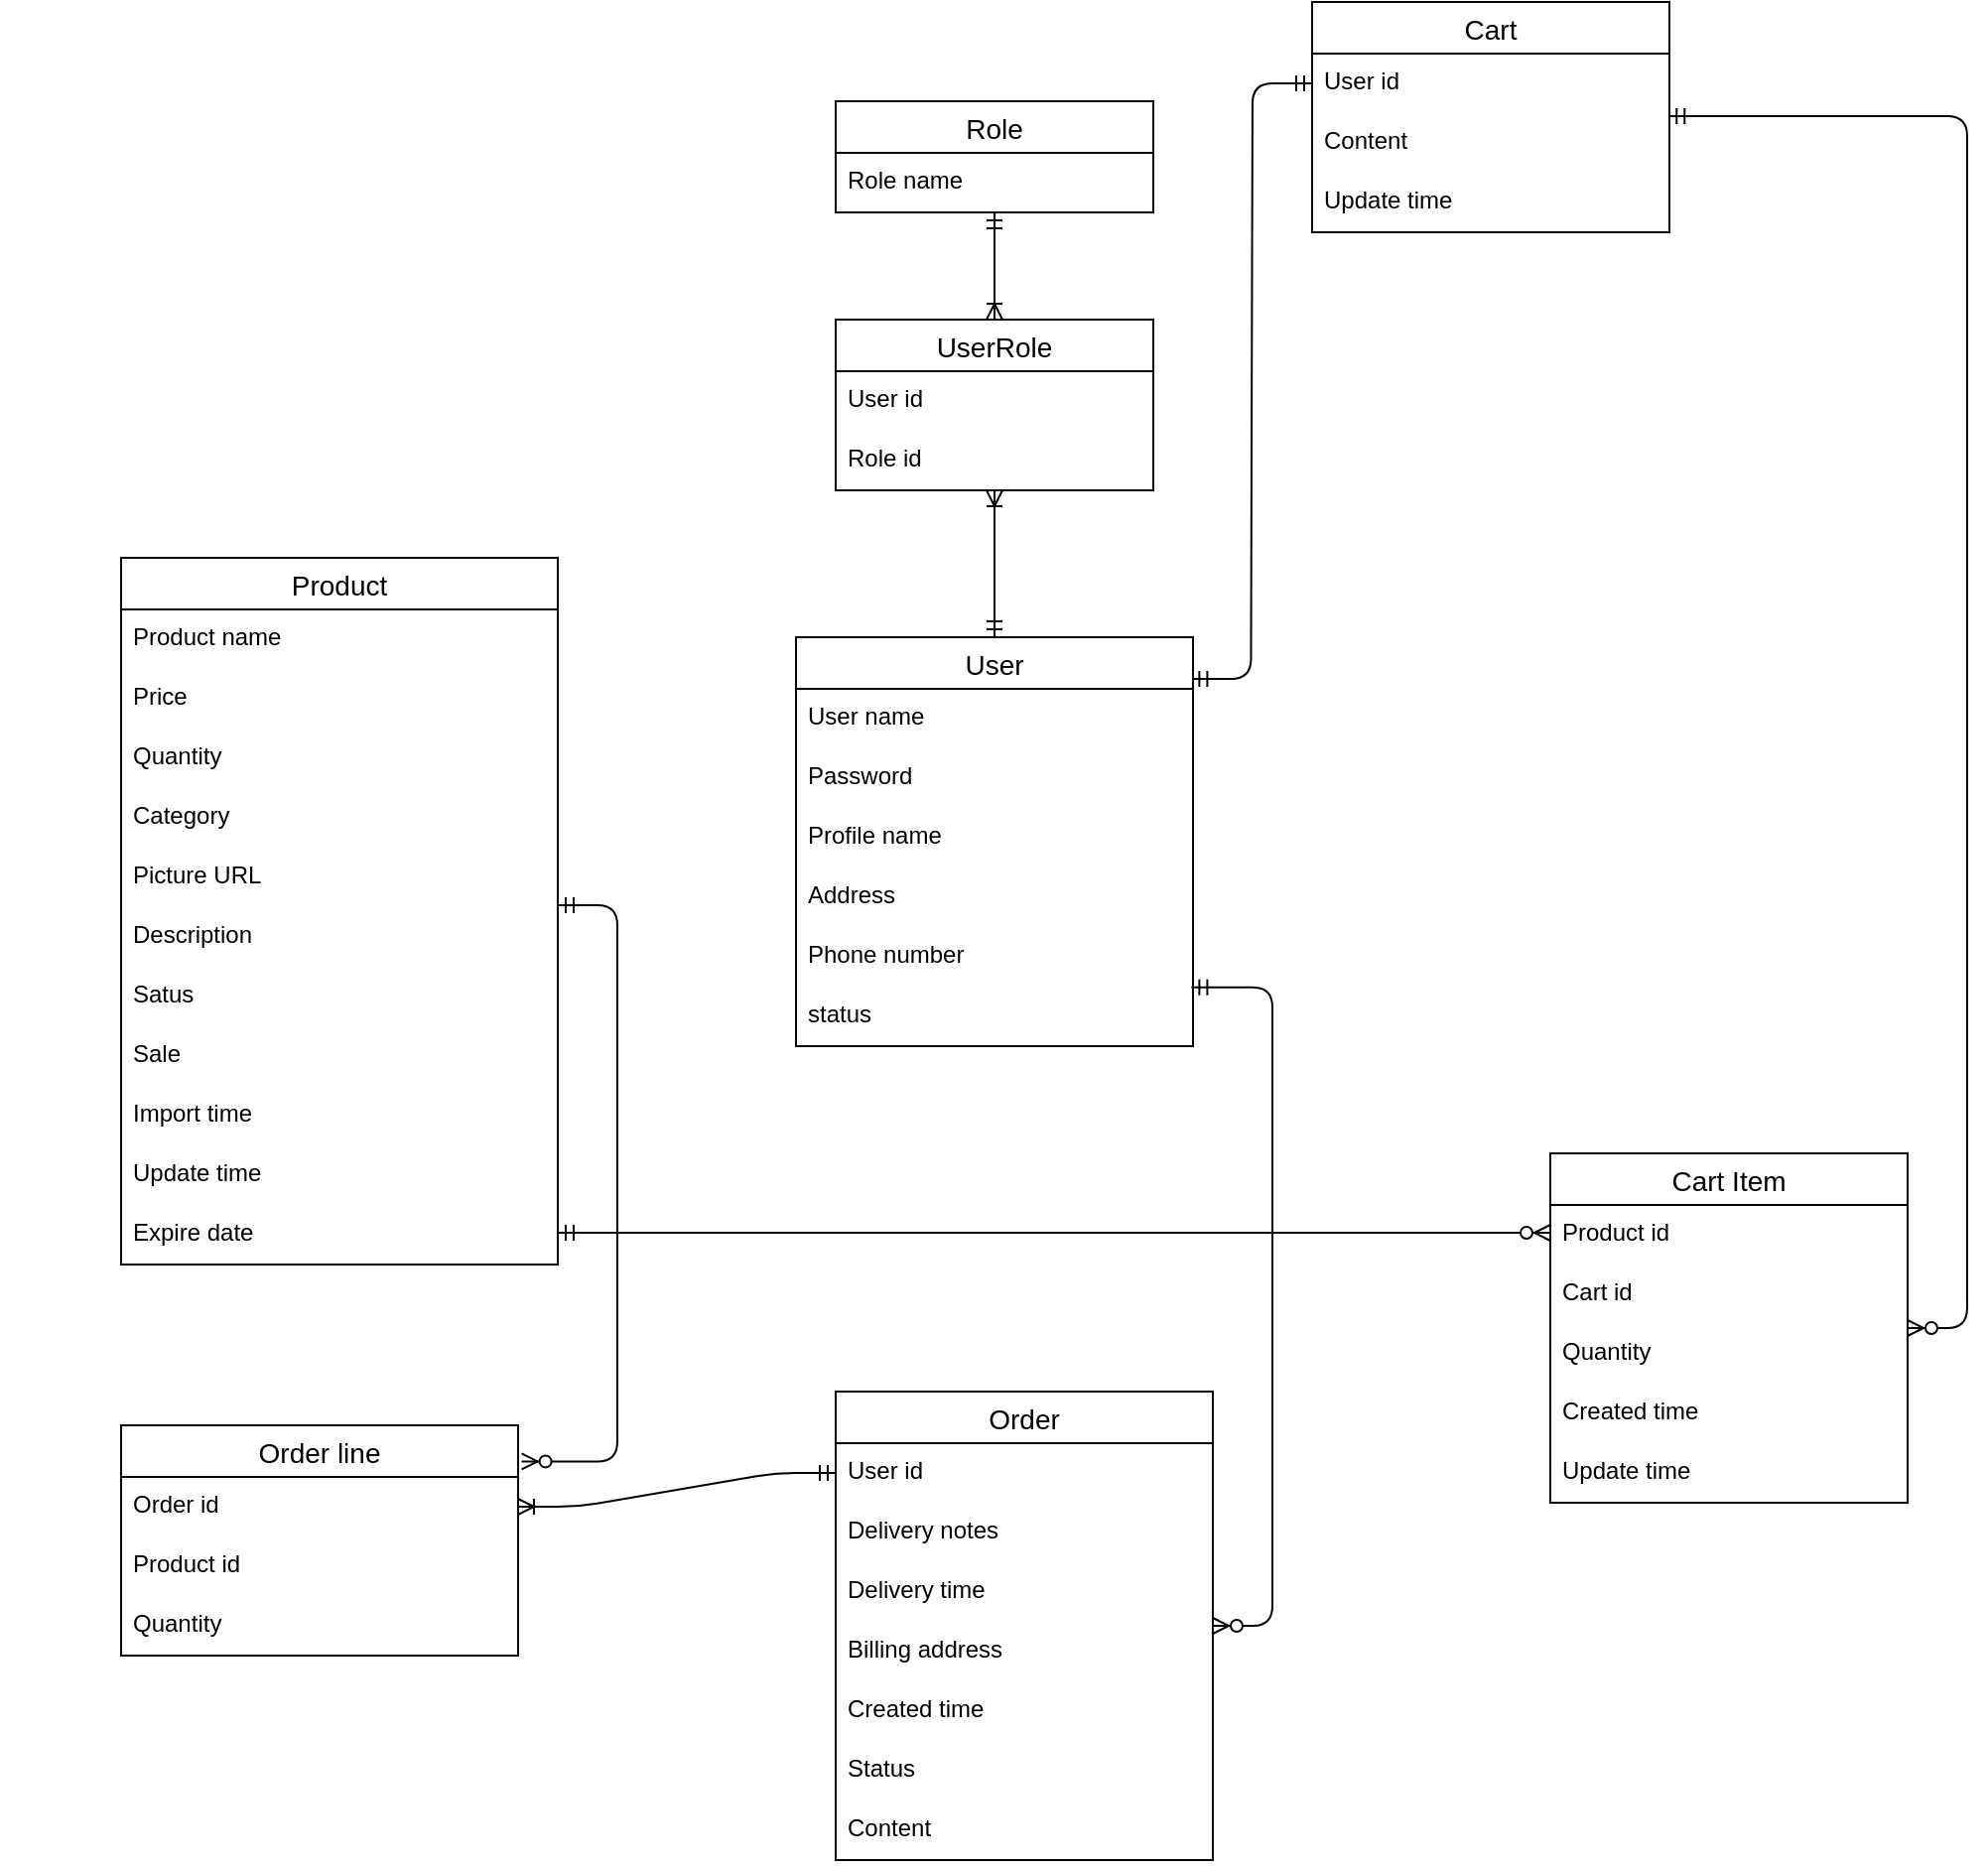 <mxfile version="14.5.8" type="github"><diagram id="0-J5RG3UYTVKZQoFmTak" name="Page-1"><mxGraphModel dx="1826" dy="781" grid="1" gridSize="10" guides="1" tooltips="1" connect="1" arrows="1" fold="1" page="1" pageScale="1" pageWidth="850" pageHeight="1100" math="0" shadow="0"><root><mxCell id="0"/><mxCell id="1" parent="0"/><mxCell id="uGrmN0lt_vAjJPZEbHZI-40" value="" style="shape=partialRectangle;collapsible=0;dropTarget=0;pointerEvents=0;fillColor=none;top=0;left=0;bottom=0;right=0;points=[[0,0.5],[1,0.5]];portConstraint=eastwest;" parent="1" vertex="1"><mxGeometry x="140" y="720" width="200" height="30" as="geometry"/></mxCell><mxCell id="uGrmN0lt_vAjJPZEbHZI-100" value="" style="edgeStyle=entityRelationEdgeStyle;fontSize=12;html=1;endArrow=ERzeroToMany;startArrow=ERmandOne;exitX=0.996;exitY=0.012;exitDx=0;exitDy=0;exitPerimeter=0;" parent="1" source="0d132-3uZDR2XtxL9Dnw-40" target="0d132-3uZDR2XtxL9Dnw-69" edge="1"><mxGeometry width="100" height="100" relative="1" as="geometry"><mxPoint x="743.6" y="600.18" as="sourcePoint"/><mxPoint x="830" y="920" as="targetPoint"/></mxGeometry></mxCell><mxCell id="uGrmN0lt_vAjJPZEbHZI-101" value="" style="edgeStyle=entityRelationEdgeStyle;fontSize=12;html=1;endArrow=ERmandOne;startArrow=ERmandOne;exitX=0.996;exitY=0.102;exitDx=0;exitDy=0;exitPerimeter=0;entryX=0;entryY=0.5;entryDx=0;entryDy=0;" parent="1" source="0d132-3uZDR2XtxL9Dnw-13" target="0d132-3uZDR2XtxL9Dnw-10" edge="1"><mxGeometry width="100" height="100" relative="1" as="geometry"><mxPoint x="742" y="442.5" as="sourcePoint"/><mxPoint x="807.84" y="146.8" as="targetPoint"/></mxGeometry></mxCell><mxCell id="uGrmN0lt_vAjJPZEbHZI-102" value="" style="edgeStyle=entityRelationEdgeStyle;fontSize=12;html=1;endArrow=ERzeroToMany;startArrow=ERmandOne;exitX=0.998;exitY=1.051;exitDx=0;exitDy=0;exitPerimeter=0;" parent="1" source="0d132-3uZDR2XtxL9Dnw-10" target="0d132-3uZDR2XtxL9Dnw-78" edge="1"><mxGeometry width="100" height="100" relative="1" as="geometry"><mxPoint x="993.6" y="151.76" as="sourcePoint"/><mxPoint x="1230" y="680" as="targetPoint"/></mxGeometry></mxCell><mxCell id="uGrmN0lt_vAjJPZEbHZI-103" value="" style="edgeStyle=entityRelationEdgeStyle;fontSize=12;html=1;endArrow=ERoneToMany;startArrow=ERmandOne;entryX=1;entryY=0.5;entryDx=0;entryDy=0;exitX=0;exitY=0.5;exitDx=0;exitDy=0;" parent="1" source="0d132-3uZDR2XtxL9Dnw-70" target="0d132-3uZDR2XtxL9Dnw-66" edge="1"><mxGeometry width="100" height="100" relative="1" as="geometry"><mxPoint x="570.38" y="818.36" as="sourcePoint"/><mxPoint x="380" y="850" as="targetPoint"/></mxGeometry></mxCell><mxCell id="uGrmN0lt_vAjJPZEbHZI-104" value="" style="edgeStyle=entityRelationEdgeStyle;fontSize=12;html=1;endArrow=ERzeroToMany;startArrow=ERmandOne;entryX=1.009;entryY=0.157;entryDx=0;entryDy=0;entryPerimeter=0;" parent="1" target="0d132-3uZDR2XtxL9Dnw-65" edge="1"><mxGeometry width="100" height="100" relative="1" as="geometry"><mxPoint x="420" y="555" as="sourcePoint"/><mxPoint x="380.36" y="827.44" as="targetPoint"/></mxGeometry></mxCell><mxCell id="uGrmN0lt_vAjJPZEbHZI-105" value="" style="edgeStyle=entityRelationEdgeStyle;fontSize=12;html=1;endArrow=ERzeroToMany;startArrow=ERmandOne;" parent="1" edge="1"><mxGeometry width="100" height="100" relative="1" as="geometry"><mxPoint x="420" y="720" as="sourcePoint"/><mxPoint x="920" y="720" as="targetPoint"/></mxGeometry></mxCell><mxCell id="uGrmN0lt_vAjJPZEbHZI-146" value="" style="fontSize=12;html=1;endArrow=ERoneToMany;startArrow=ERmandOne;exitX=0.5;exitY=0;exitDx=0;exitDy=0;" parent="1" target="0d132-3uZDR2XtxL9Dnw-7" edge="1"><mxGeometry width="100" height="100" relative="1" as="geometry"><mxPoint x="640" y="420" as="sourcePoint"/><mxPoint x="640" y="350" as="targetPoint"/></mxGeometry></mxCell><mxCell id="uGrmN0lt_vAjJPZEbHZI-147" value="" style="fontSize=12;html=1;endArrow=ERoneToMany;startArrow=ERmandOne;" parent="1" source="0d132-3uZDR2XtxL9Dnw-2" target="0d132-3uZDR2XtxL9Dnw-5" edge="1"><mxGeometry width="100" height="100" relative="1" as="geometry"><mxPoint x="640" y="210" as="sourcePoint"/><mxPoint x="640" y="260" as="targetPoint"/></mxGeometry></mxCell><mxCell id="0d132-3uZDR2XtxL9Dnw-1" value="Role" style="swimlane;fontStyle=0;childLayout=stackLayout;horizontal=1;startSize=26;horizontalStack=0;resizeParent=1;resizeParentMax=0;resizeLast=0;collapsible=1;marginBottom=0;align=center;fontSize=14;" parent="1" vertex="1"><mxGeometry x="560" y="150" width="160" height="56" as="geometry"/></mxCell><mxCell id="0d132-3uZDR2XtxL9Dnw-2" value="Role name" style="text;strokeColor=none;fillColor=none;spacingLeft=4;spacingRight=4;overflow=hidden;rotatable=0;points=[[0,0.5],[1,0.5]];portConstraint=eastwest;fontSize=12;" parent="0d132-3uZDR2XtxL9Dnw-1" vertex="1"><mxGeometry y="26" width="160" height="30" as="geometry"/></mxCell><mxCell id="0d132-3uZDR2XtxL9Dnw-5" value="UserRole" style="swimlane;fontStyle=0;childLayout=stackLayout;horizontal=1;startSize=26;horizontalStack=0;resizeParent=1;resizeParentMax=0;resizeLast=0;collapsible=1;marginBottom=0;align=center;fontSize=14;" parent="1" vertex="1"><mxGeometry x="560" y="260" width="160" height="86" as="geometry"/></mxCell><mxCell id="0d132-3uZDR2XtxL9Dnw-6" value="User id" style="text;strokeColor=none;fillColor=none;spacingLeft=4;spacingRight=4;overflow=hidden;rotatable=0;points=[[0,0.5],[1,0.5]];portConstraint=eastwest;fontSize=12;" parent="0d132-3uZDR2XtxL9Dnw-5" vertex="1"><mxGeometry y="26" width="160" height="30" as="geometry"/></mxCell><mxCell id="0d132-3uZDR2XtxL9Dnw-7" value="Role id" style="text;strokeColor=none;fillColor=none;spacingLeft=4;spacingRight=4;overflow=hidden;rotatable=0;points=[[0,0.5],[1,0.5]];portConstraint=eastwest;fontSize=12;" parent="0d132-3uZDR2XtxL9Dnw-5" vertex="1"><mxGeometry y="56" width="160" height="30" as="geometry"/></mxCell><mxCell id="0d132-3uZDR2XtxL9Dnw-9" value="Cart" style="swimlane;fontStyle=0;childLayout=stackLayout;horizontal=1;startSize=26;horizontalStack=0;resizeParent=1;resizeParentMax=0;resizeLast=0;collapsible=1;marginBottom=0;align=center;fontSize=14;" parent="1" vertex="1"><mxGeometry x="800" y="100" width="180" height="116" as="geometry"/></mxCell><mxCell id="0d132-3uZDR2XtxL9Dnw-10" value="User id" style="text;strokeColor=none;fillColor=none;spacingLeft=4;spacingRight=4;overflow=hidden;rotatable=0;points=[[0,0.5],[1,0.5]];portConstraint=eastwest;fontSize=12;" parent="0d132-3uZDR2XtxL9Dnw-9" vertex="1"><mxGeometry y="26" width="180" height="30" as="geometry"/></mxCell><mxCell id="0d132-3uZDR2XtxL9Dnw-11" value="Content" style="text;strokeColor=none;fillColor=none;spacingLeft=4;spacingRight=4;overflow=hidden;rotatable=0;points=[[0,0.5],[1,0.5]];portConstraint=eastwest;fontSize=12;" parent="0d132-3uZDR2XtxL9Dnw-9" vertex="1"><mxGeometry y="56" width="180" height="30" as="geometry"/></mxCell><mxCell id="0d132-3uZDR2XtxL9Dnw-12" value="Update time" style="text;strokeColor=none;fillColor=none;spacingLeft=4;spacingRight=4;overflow=hidden;rotatable=0;points=[[0,0.5],[1,0.5]];portConstraint=eastwest;fontSize=12;" parent="0d132-3uZDR2XtxL9Dnw-9" vertex="1"><mxGeometry y="86" width="180" height="30" as="geometry"/></mxCell><mxCell id="0d132-3uZDR2XtxL9Dnw-13" value="User" style="swimlane;fontStyle=0;childLayout=stackLayout;horizontal=1;startSize=26;horizontalStack=0;resizeParent=1;resizeParentMax=0;resizeLast=0;collapsible=1;marginBottom=0;align=center;fontSize=14;" parent="1" vertex="1"><mxGeometry x="540" y="420" width="200" height="206" as="geometry"/></mxCell><mxCell id="0d132-3uZDR2XtxL9Dnw-14" value="User name" style="text;strokeColor=none;fillColor=none;spacingLeft=4;spacingRight=4;overflow=hidden;rotatable=0;points=[[0,0.5],[1,0.5]];portConstraint=eastwest;fontSize=12;" parent="0d132-3uZDR2XtxL9Dnw-13" vertex="1"><mxGeometry y="26" width="200" height="30" as="geometry"/></mxCell><mxCell id="0d132-3uZDR2XtxL9Dnw-15" value="Password" style="text;strokeColor=none;fillColor=none;spacingLeft=4;spacingRight=4;overflow=hidden;rotatable=0;points=[[0,0.5],[1,0.5]];portConstraint=eastwest;fontSize=12;" parent="0d132-3uZDR2XtxL9Dnw-13" vertex="1"><mxGeometry y="56" width="200" height="30" as="geometry"/></mxCell><mxCell id="0d132-3uZDR2XtxL9Dnw-39" value="Profile name" style="text;strokeColor=none;fillColor=none;spacingLeft=4;spacingRight=4;overflow=hidden;rotatable=0;points=[[0,0.5],[1,0.5]];portConstraint=eastwest;fontSize=12;" parent="0d132-3uZDR2XtxL9Dnw-13" vertex="1"><mxGeometry y="86" width="200" height="30" as="geometry"/></mxCell><mxCell id="0d132-3uZDR2XtxL9Dnw-42" value="Address" style="text;strokeColor=none;fillColor=none;spacingLeft=4;spacingRight=4;overflow=hidden;rotatable=0;points=[[0,0.5],[1,0.5]];portConstraint=eastwest;fontSize=12;" parent="0d132-3uZDR2XtxL9Dnw-13" vertex="1"><mxGeometry y="116" width="200" height="30" as="geometry"/></mxCell><mxCell id="0d132-3uZDR2XtxL9Dnw-41" value="Phone number" style="text;strokeColor=none;fillColor=none;spacingLeft=4;spacingRight=4;overflow=hidden;rotatable=0;points=[[0,0.5],[1,0.5]];portConstraint=eastwest;fontSize=12;" parent="0d132-3uZDR2XtxL9Dnw-13" vertex="1"><mxGeometry y="146" width="200" height="30" as="geometry"/></mxCell><mxCell id="0d132-3uZDR2XtxL9Dnw-40" value="status" style="text;strokeColor=none;fillColor=none;spacingLeft=4;spacingRight=4;overflow=hidden;rotatable=0;points=[[0,0.5],[1,0.5]];portConstraint=eastwest;fontSize=12;" parent="0d132-3uZDR2XtxL9Dnw-13" vertex="1"><mxGeometry y="176" width="200" height="30" as="geometry"/></mxCell><mxCell id="0d132-3uZDR2XtxL9Dnw-43" value="Product" style="swimlane;fontStyle=0;childLayout=stackLayout;horizontal=1;startSize=26;horizontalStack=0;resizeParent=1;resizeParentMax=0;resizeLast=0;collapsible=1;marginBottom=0;align=center;fontSize=14;" parent="1" vertex="1"><mxGeometry x="200" y="380" width="220" height="356" as="geometry"/></mxCell><mxCell id="0d132-3uZDR2XtxL9Dnw-44" value="Product name" style="text;strokeColor=none;fillColor=none;spacingLeft=4;spacingRight=4;overflow=hidden;rotatable=0;points=[[0,0.5],[1,0.5]];portConstraint=eastwest;fontSize=12;" parent="0d132-3uZDR2XtxL9Dnw-43" vertex="1"><mxGeometry y="26" width="220" height="30" as="geometry"/></mxCell><mxCell id="0d132-3uZDR2XtxL9Dnw-56" value="Price" style="text;strokeColor=none;fillColor=none;spacingLeft=4;spacingRight=4;overflow=hidden;rotatable=0;points=[[0,0.5],[1,0.5]];portConstraint=eastwest;fontSize=12;" parent="0d132-3uZDR2XtxL9Dnw-43" vertex="1"><mxGeometry y="56" width="220" height="30" as="geometry"/></mxCell><mxCell id="0d132-3uZDR2XtxL9Dnw-58" value="Quantity" style="text;strokeColor=none;fillColor=none;spacingLeft=4;spacingRight=4;overflow=hidden;rotatable=0;points=[[0,0.5],[1,0.5]];portConstraint=eastwest;fontSize=12;" parent="0d132-3uZDR2XtxL9Dnw-43" vertex="1"><mxGeometry y="86" width="220" height="30" as="geometry"/></mxCell><mxCell id="0d132-3uZDR2XtxL9Dnw-60" value="Category" style="text;strokeColor=none;fillColor=none;spacingLeft=4;spacingRight=4;overflow=hidden;rotatable=0;points=[[0,0.5],[1,0.5]];portConstraint=eastwest;fontSize=12;" parent="0d132-3uZDR2XtxL9Dnw-43" vertex="1"><mxGeometry y="116" width="220" height="30" as="geometry"/></mxCell><mxCell id="0d132-3uZDR2XtxL9Dnw-59" value="Picture URL" style="text;strokeColor=none;fillColor=none;spacingLeft=4;spacingRight=4;overflow=hidden;rotatable=0;points=[[0,0.5],[1,0.5]];portConstraint=eastwest;fontSize=12;" parent="0d132-3uZDR2XtxL9Dnw-43" vertex="1"><mxGeometry y="146" width="220" height="30" as="geometry"/></mxCell><mxCell id="0d132-3uZDR2XtxL9Dnw-57" value="Description" style="text;strokeColor=none;fillColor=none;spacingLeft=4;spacingRight=4;overflow=hidden;rotatable=0;points=[[0,0.5],[1,0.5]];portConstraint=eastwest;fontSize=12;" parent="0d132-3uZDR2XtxL9Dnw-43" vertex="1"><mxGeometry y="176" width="220" height="30" as="geometry"/></mxCell><mxCell id="0d132-3uZDR2XtxL9Dnw-45" value="Satus" style="text;strokeColor=none;fillColor=none;spacingLeft=4;spacingRight=4;overflow=hidden;rotatable=0;points=[[0,0.5],[1,0.5]];portConstraint=eastwest;fontSize=12;" parent="0d132-3uZDR2XtxL9Dnw-43" vertex="1"><mxGeometry y="206" width="220" height="30" as="geometry"/></mxCell><mxCell id="0d132-3uZDR2XtxL9Dnw-61" value="Sale" style="text;strokeColor=none;fillColor=none;spacingLeft=4;spacingRight=4;overflow=hidden;rotatable=0;points=[[0,0.5],[1,0.5]];portConstraint=eastwest;fontSize=12;" parent="0d132-3uZDR2XtxL9Dnw-43" vertex="1"><mxGeometry y="236" width="220" height="30" as="geometry"/></mxCell><mxCell id="0d132-3uZDR2XtxL9Dnw-62" value="Import time" style="text;strokeColor=none;fillColor=none;spacingLeft=4;spacingRight=4;overflow=hidden;rotatable=0;points=[[0,0.5],[1,0.5]];portConstraint=eastwest;fontSize=12;" parent="0d132-3uZDR2XtxL9Dnw-43" vertex="1"><mxGeometry y="266" width="220" height="30" as="geometry"/></mxCell><mxCell id="0d132-3uZDR2XtxL9Dnw-46" value="Update time" style="text;strokeColor=none;fillColor=none;spacingLeft=4;spacingRight=4;overflow=hidden;rotatable=0;points=[[0,0.5],[1,0.5]];portConstraint=eastwest;fontSize=12;" parent="0d132-3uZDR2XtxL9Dnw-43" vertex="1"><mxGeometry y="296" width="220" height="30" as="geometry"/></mxCell><mxCell id="0d132-3uZDR2XtxL9Dnw-64" value="Expire date" style="text;strokeColor=none;fillColor=none;spacingLeft=4;spacingRight=4;overflow=hidden;rotatable=0;points=[[0,0.5],[1,0.5]];portConstraint=eastwest;fontSize=12;" parent="0d132-3uZDR2XtxL9Dnw-43" vertex="1"><mxGeometry y="326" width="220" height="30" as="geometry"/></mxCell><mxCell id="0d132-3uZDR2XtxL9Dnw-65" value="Order line" style="swimlane;fontStyle=0;childLayout=stackLayout;horizontal=1;startSize=26;horizontalStack=0;resizeParent=1;resizeParentMax=0;resizeLast=0;collapsible=1;marginBottom=0;align=center;fontSize=14;" parent="1" vertex="1"><mxGeometry x="200" y="817" width="200" height="116" as="geometry"/></mxCell><mxCell id="0d132-3uZDR2XtxL9Dnw-66" value="Order id" style="text;strokeColor=none;fillColor=none;spacingLeft=4;spacingRight=4;overflow=hidden;rotatable=0;points=[[0,0.5],[1,0.5]];portConstraint=eastwest;fontSize=12;" parent="0d132-3uZDR2XtxL9Dnw-65" vertex="1"><mxGeometry y="26" width="200" height="30" as="geometry"/></mxCell><mxCell id="0d132-3uZDR2XtxL9Dnw-67" value="Product id" style="text;strokeColor=none;fillColor=none;spacingLeft=4;spacingRight=4;overflow=hidden;rotatable=0;points=[[0,0.5],[1,0.5]];portConstraint=eastwest;fontSize=12;" parent="0d132-3uZDR2XtxL9Dnw-65" vertex="1"><mxGeometry y="56" width="200" height="30" as="geometry"/></mxCell><mxCell id="0d132-3uZDR2XtxL9Dnw-68" value="Quantity" style="text;strokeColor=none;fillColor=none;spacingLeft=4;spacingRight=4;overflow=hidden;rotatable=0;points=[[0,0.5],[1,0.5]];portConstraint=eastwest;fontSize=12;" parent="0d132-3uZDR2XtxL9Dnw-65" vertex="1"><mxGeometry y="86" width="200" height="30" as="geometry"/></mxCell><mxCell id="0d132-3uZDR2XtxL9Dnw-69" value="Order" style="swimlane;fontStyle=0;childLayout=stackLayout;horizontal=1;startSize=26;horizontalStack=0;resizeParent=1;resizeParentMax=0;resizeLast=0;collapsible=1;marginBottom=0;align=center;fontSize=14;" parent="1" vertex="1"><mxGeometry x="560" y="800" width="190" height="236" as="geometry"/></mxCell><mxCell id="0d132-3uZDR2XtxL9Dnw-70" value="User id" style="text;strokeColor=none;fillColor=none;spacingLeft=4;spacingRight=4;overflow=hidden;rotatable=0;points=[[0,0.5],[1,0.5]];portConstraint=eastwest;fontSize=12;" parent="0d132-3uZDR2XtxL9Dnw-69" vertex="1"><mxGeometry y="26" width="190" height="30" as="geometry"/></mxCell><mxCell id="0d132-3uZDR2XtxL9Dnw-73" value="Delivery notes" style="text;strokeColor=none;fillColor=none;spacingLeft=4;spacingRight=4;overflow=hidden;rotatable=0;points=[[0,0.5],[1,0.5]];portConstraint=eastwest;fontSize=12;" parent="0d132-3uZDR2XtxL9Dnw-69" vertex="1"><mxGeometry y="56" width="190" height="30" as="geometry"/></mxCell><mxCell id="0d132-3uZDR2XtxL9Dnw-74" value="Delivery time" style="text;strokeColor=none;fillColor=none;spacingLeft=4;spacingRight=4;overflow=hidden;rotatable=0;points=[[0,0.5],[1,0.5]];portConstraint=eastwest;fontSize=12;" parent="0d132-3uZDR2XtxL9Dnw-69" vertex="1"><mxGeometry y="86" width="190" height="30" as="geometry"/></mxCell><mxCell id="0d132-3uZDR2XtxL9Dnw-76" value="Billing address" style="text;strokeColor=none;fillColor=none;spacingLeft=4;spacingRight=4;overflow=hidden;rotatable=0;points=[[0,0.5],[1,0.5]];portConstraint=eastwest;fontSize=12;" parent="0d132-3uZDR2XtxL9Dnw-69" vertex="1"><mxGeometry y="116" width="190" height="30" as="geometry"/></mxCell><mxCell id="0d132-3uZDR2XtxL9Dnw-77" value="Created time" style="text;strokeColor=none;fillColor=none;spacingLeft=4;spacingRight=4;overflow=hidden;rotatable=0;points=[[0,0.5],[1,0.5]];portConstraint=eastwest;fontSize=12;" parent="0d132-3uZDR2XtxL9Dnw-69" vertex="1"><mxGeometry y="146" width="190" height="30" as="geometry"/></mxCell><mxCell id="0d132-3uZDR2XtxL9Dnw-75" value="Status" style="text;strokeColor=none;fillColor=none;spacingLeft=4;spacingRight=4;overflow=hidden;rotatable=0;points=[[0,0.5],[1,0.5]];portConstraint=eastwest;fontSize=12;" parent="0d132-3uZDR2XtxL9Dnw-69" vertex="1"><mxGeometry y="176" width="190" height="30" as="geometry"/></mxCell><mxCell id="0d132-3uZDR2XtxL9Dnw-71" value="Content" style="text;strokeColor=none;fillColor=none;spacingLeft=4;spacingRight=4;overflow=hidden;rotatable=0;points=[[0,0.5],[1,0.5]];portConstraint=eastwest;fontSize=12;" parent="0d132-3uZDR2XtxL9Dnw-69" vertex="1"><mxGeometry y="206" width="190" height="30" as="geometry"/></mxCell><mxCell id="0d132-3uZDR2XtxL9Dnw-78" value="Cart Item" style="swimlane;fontStyle=0;childLayout=stackLayout;horizontal=1;startSize=26;horizontalStack=0;resizeParent=1;resizeParentMax=0;resizeLast=0;collapsible=1;marginBottom=0;align=center;fontSize=14;" parent="1" vertex="1"><mxGeometry x="920" y="680" width="180" height="176" as="geometry"/></mxCell><mxCell id="0d132-3uZDR2XtxL9Dnw-79" value="Product id" style="text;strokeColor=none;fillColor=none;spacingLeft=4;spacingRight=4;overflow=hidden;rotatable=0;points=[[0,0.5],[1,0.5]];portConstraint=eastwest;fontSize=12;" parent="0d132-3uZDR2XtxL9Dnw-78" vertex="1"><mxGeometry y="26" width="180" height="30" as="geometry"/></mxCell><mxCell id="0d132-3uZDR2XtxL9Dnw-82" value="Cart id" style="text;strokeColor=none;fillColor=none;spacingLeft=4;spacingRight=4;overflow=hidden;rotatable=0;points=[[0,0.5],[1,0.5]];portConstraint=eastwest;fontSize=12;" parent="0d132-3uZDR2XtxL9Dnw-78" vertex="1"><mxGeometry y="56" width="180" height="30" as="geometry"/></mxCell><mxCell id="0d132-3uZDR2XtxL9Dnw-83" value="Quantity" style="text;strokeColor=none;fillColor=none;spacingLeft=4;spacingRight=4;overflow=hidden;rotatable=0;points=[[0,0.5],[1,0.5]];portConstraint=eastwest;fontSize=12;" parent="0d132-3uZDR2XtxL9Dnw-78" vertex="1"><mxGeometry y="86" width="180" height="30" as="geometry"/></mxCell><mxCell id="0d132-3uZDR2XtxL9Dnw-84" value="Created time" style="text;strokeColor=none;fillColor=none;spacingLeft=4;spacingRight=4;overflow=hidden;rotatable=0;points=[[0,0.5],[1,0.5]];portConstraint=eastwest;fontSize=12;" parent="0d132-3uZDR2XtxL9Dnw-78" vertex="1"><mxGeometry y="116" width="180" height="30" as="geometry"/></mxCell><mxCell id="0d132-3uZDR2XtxL9Dnw-80" value="Update time" style="text;strokeColor=none;fillColor=none;spacingLeft=4;spacingRight=4;overflow=hidden;rotatable=0;points=[[0,0.5],[1,0.5]];portConstraint=eastwest;fontSize=12;" parent="0d132-3uZDR2XtxL9Dnw-78" vertex="1"><mxGeometry y="146" width="180" height="30" as="geometry"/></mxCell></root></mxGraphModel></diagram></mxfile>